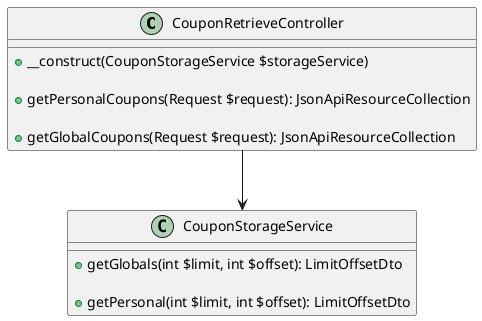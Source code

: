 @startuml

class CouponRetrieveController {
    + __construct(CouponStorageService $storageService)

    + getPersonalCoupons(Request $request): JsonApiResourceCollection

    + getGlobalCoupons(Request $request): JsonApiResourceCollection
}

class CouponStorageService {
    + getGlobals(int $limit, int $offset): LimitOffsetDto

    + getPersonal(int $limit, int $offset): LimitOffsetDto
}

CouponRetrieveController --> CouponStorageService

@enduml